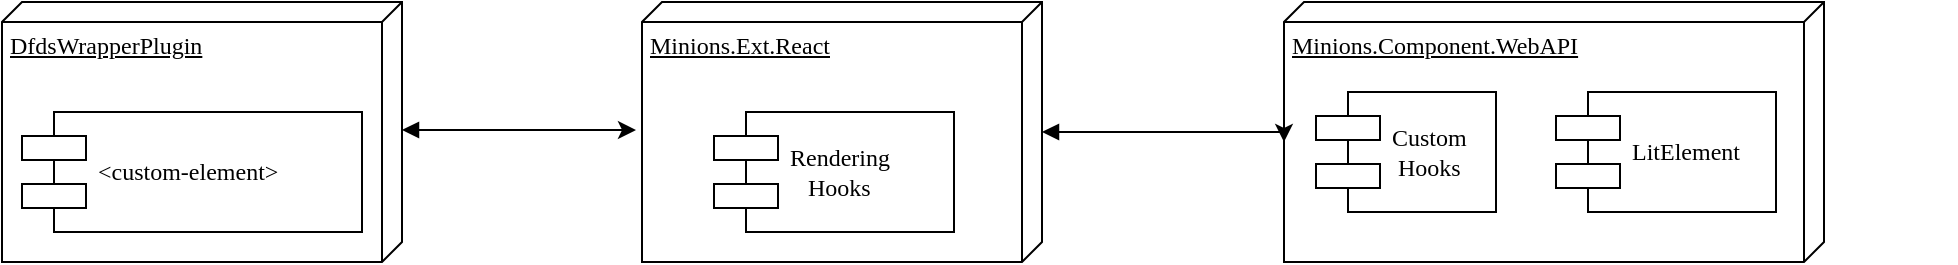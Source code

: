 <mxfile version="13.4.9" type="device"><diagram id="jiKrsAeWX7IeTpuFCbv0" name="Concept"><mxGraphModel dx="1422" dy="762" grid="1" gridSize="10" guides="1" tooltips="1" connect="1" arrows="1" fold="1" page="1" pageScale="1" pageWidth="1100" pageHeight="850" math="0" shadow="0"><root><mxCell id="4wQ2F6xJk1_6Uy3Wlf5l-0"/><mxCell id="4wQ2F6xJk1_6Uy3Wlf5l-1" parent="4wQ2F6xJk1_6Uy3Wlf5l-0"/><mxCell id="ICU6q6iZwXPyUyewxMHw-3" value="" style="group" vertex="1" connectable="0" parent="4wQ2F6xJk1_6Uy3Wlf5l-1"><mxGeometry x="439" y="305" width="200" height="130" as="geometry"/></mxCell><mxCell id="OImwAmibgvZ7ar8iiS1K-3" value="Minions.Ext.React" style="verticalAlign=top;align=left;spacingTop=8;spacingLeft=2;spacingRight=12;shape=cube;size=10;direction=south;fontStyle=4;html=1;rounded=0;shadow=0;comic=0;labelBackgroundColor=none;strokeWidth=1;fontFamily=Verdana;fontSize=12" parent="ICU6q6iZwXPyUyewxMHw-3" vertex="1"><mxGeometry width="200" height="130" as="geometry"/></mxCell><mxCell id="ORyDBMP1irTkb3yzkmrq-1" value="Rendering&lt;br&gt;&amp;nbsp; &amp;nbsp;Hooks" style="shape=component;align=left;spacingLeft=36;rounded=0;shadow=0;comic=0;labelBackgroundColor=none;strokeWidth=1;fontFamily=Verdana;fontSize=12;html=1;" parent="ICU6q6iZwXPyUyewxMHw-3" vertex="1"><mxGeometry x="36" y="55" width="120" height="60" as="geometry"/></mxCell><mxCell id="ICU6q6iZwXPyUyewxMHw-9" value="" style="group" vertex="1" connectable="0" parent="4wQ2F6xJk1_6Uy3Wlf5l-1"><mxGeometry x="119" y="305" width="200" height="130" as="geometry"/></mxCell><mxCell id="ICU6q6iZwXPyUyewxMHw-5" value="DfdsWrapperPlugin" style="verticalAlign=top;align=left;spacingTop=8;spacingLeft=2;spacingRight=12;shape=cube;size=10;direction=south;fontStyle=4;html=1;rounded=0;shadow=0;comic=0;labelBackgroundColor=none;strokeWidth=1;fontFamily=Verdana;fontSize=12" vertex="1" parent="ICU6q6iZwXPyUyewxMHw-9"><mxGeometry width="200" height="130" as="geometry"/></mxCell><mxCell id="ICU6q6iZwXPyUyewxMHw-6" value="&amp;lt;custom-element&amp;gt;" style="shape=component;align=left;spacingLeft=36;rounded=0;shadow=0;comic=0;labelBackgroundColor=none;strokeWidth=1;fontFamily=Verdana;fontSize=12;html=1;" vertex="1" parent="ICU6q6iZwXPyUyewxMHw-9"><mxGeometry x="10" y="55" width="170" height="60" as="geometry"/></mxCell><mxCell id="ICU6q6iZwXPyUyewxMHw-8" style="edgeStyle=elbowEdgeStyle;rounded=0;orthogonalLoop=1;jettySize=auto;elbow=vertical;html=1;exitX=1;exitY=0.25;exitDx=0;exitDy=0;startArrow=block;" edge="1" parent="ICU6q6iZwXPyUyewxMHw-9" source="ICU6q6iZwXPyUyewxMHw-6" target="ICU6q6iZwXPyUyewxMHw-6"><mxGeometry relative="1" as="geometry"/></mxCell><mxCell id="ICU6q6iZwXPyUyewxMHw-10" value="" style="group" vertex="1" connectable="0" parent="4wQ2F6xJk1_6Uy3Wlf5l-1"><mxGeometry x="760" y="305" width="336" height="130" as="geometry"/></mxCell><mxCell id="ORyDBMP1irTkb3yzkmrq-4" value="Minions.Component.WebAPI" style="verticalAlign=top;align=left;spacingTop=8;spacingLeft=2;spacingRight=12;shape=cube;size=10;direction=south;fontStyle=4;html=1;rounded=0;shadow=0;comic=0;labelBackgroundColor=none;strokeWidth=1;fontFamily=Verdana;fontSize=12" parent="ICU6q6iZwXPyUyewxMHw-10" vertex="1"><mxGeometry width="270" height="130" as="geometry"/></mxCell><mxCell id="ORyDBMP1irTkb3yzkmrq-16" value="Custom&lt;br&gt;&amp;nbsp;Hooks" style="shape=component;align=left;spacingLeft=36;rounded=0;shadow=0;comic=0;labelBackgroundColor=none;strokeWidth=1;fontFamily=Verdana;fontSize=12;html=1;" parent="ICU6q6iZwXPyUyewxMHw-10" vertex="1"><mxGeometry x="16" y="45" width="90" height="60" as="geometry"/></mxCell><mxCell id="ORyDBMP1irTkb3yzkmrq-17" value="LitElement" style="shape=component;align=left;spacingLeft=36;rounded=0;shadow=0;comic=0;labelBackgroundColor=none;strokeWidth=1;fontFamily=Verdana;fontSize=12;html=1;" parent="ICU6q6iZwXPyUyewxMHw-10" vertex="1"><mxGeometry x="136" y="45" width="110" height="60" as="geometry"/></mxCell><mxCell id="ICU6q6iZwXPyUyewxMHw-14" value="" style="edgeStyle=elbowEdgeStyle;rounded=0;orthogonalLoop=1;jettySize=auto;elbow=vertical;html=1;startArrow=block;entryX=0.492;entryY=1.015;entryDx=0;entryDy=0;entryPerimeter=0;" edge="1" parent="4wQ2F6xJk1_6Uy3Wlf5l-1" source="ICU6q6iZwXPyUyewxMHw-5" target="OImwAmibgvZ7ar8iiS1K-3"><mxGeometry relative="1" as="geometry"/></mxCell><mxCell id="ICU6q6iZwXPyUyewxMHw-16" value="" style="edgeStyle=elbowEdgeStyle;rounded=0;orthogonalLoop=1;jettySize=auto;elbow=vertical;html=1;startArrow=block;entryX=0;entryY=0;entryDx=70;entryDy=270;entryPerimeter=0;" edge="1" parent="4wQ2F6xJk1_6Uy3Wlf5l-1" source="OImwAmibgvZ7ar8iiS1K-3" target="ORyDBMP1irTkb3yzkmrq-4"><mxGeometry relative="1" as="geometry"><Array as="points"><mxPoint x="670" y="370"/></Array></mxGeometry></mxCell></root></mxGraphModel></diagram></mxfile>